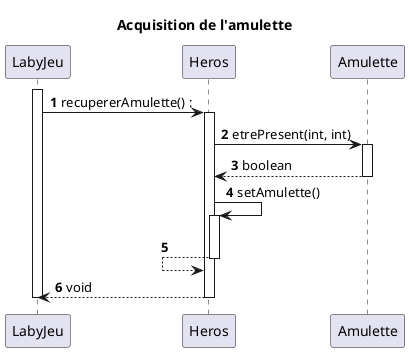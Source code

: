 @startuml
'https://plantuml.com/sequence-diagram

title Acquisition de l'amulette

autonumber

Participant "LabyJeu" as labyjeu
Participant "Heros" as heros
Participant "Amulette" as amulette

activate labyjeu
labyjeu ->  heros : recupererAmulette() :

activate heros
heros -> amulette : etrePresent(int, int)

activate amulette
heros <-- amulette : boolean
deactivate amulette
heros -> heros : setAmulette()
activate heros

heros <-- heros
deactivate heros

labyjeu <-- heros : void

deactivate heros
deactivate labyjeu

@enduml